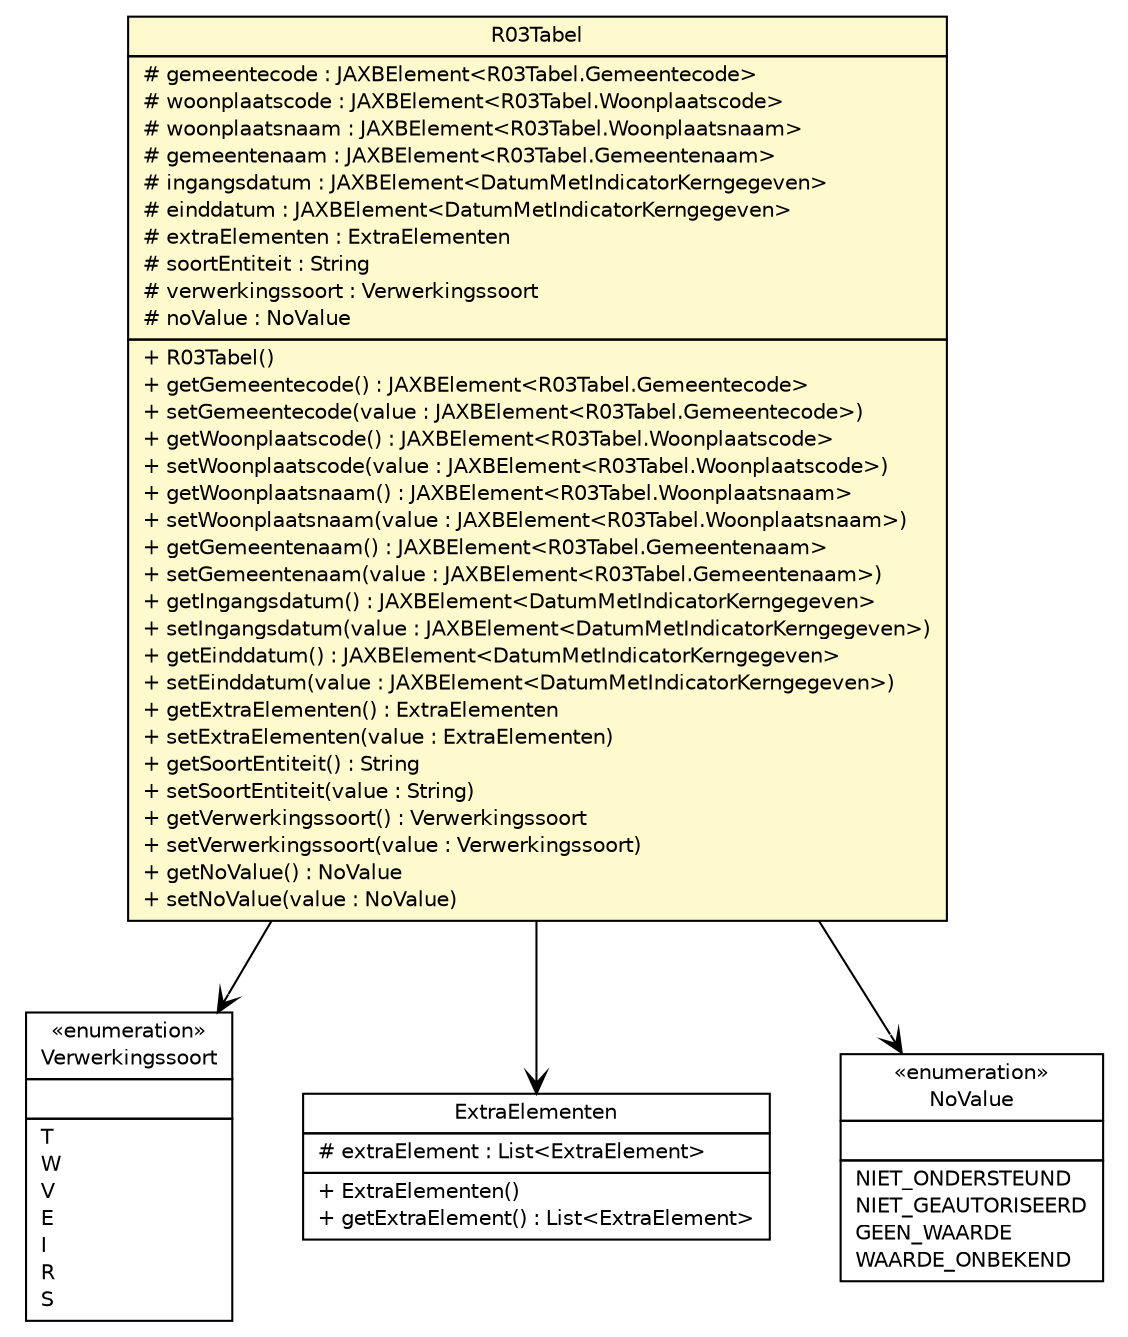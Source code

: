 #!/usr/local/bin/dot
#
# Class diagram 
# Generated by UMLGraph version R5_6-24-gf6e263 (http://www.umlgraph.org/)
#

digraph G {
	edge [fontname="Helvetica",fontsize=10,labelfontname="Helvetica",labelfontsize=10];
	node [fontname="Helvetica",fontsize=10,shape=plaintext];
	nodesep=0.25;
	ranksep=0.5;
	// nl.egem.stuf.sector.bg._0204.R03Tabel
	c179796 [label=<<table title="nl.egem.stuf.sector.bg._0204.R03Tabel" border="0" cellborder="1" cellspacing="0" cellpadding="2" port="p" bgcolor="lemonChiffon" href="./R03Tabel.html">
		<tr><td><table border="0" cellspacing="0" cellpadding="1">
<tr><td align="center" balign="center"> R03Tabel </td></tr>
		</table></td></tr>
		<tr><td><table border="0" cellspacing="0" cellpadding="1">
<tr><td align="left" balign="left"> # gemeentecode : JAXBElement&lt;R03Tabel.Gemeentecode&gt; </td></tr>
<tr><td align="left" balign="left"> # woonplaatscode : JAXBElement&lt;R03Tabel.Woonplaatscode&gt; </td></tr>
<tr><td align="left" balign="left"> # woonplaatsnaam : JAXBElement&lt;R03Tabel.Woonplaatsnaam&gt; </td></tr>
<tr><td align="left" balign="left"> # gemeentenaam : JAXBElement&lt;R03Tabel.Gemeentenaam&gt; </td></tr>
<tr><td align="left" balign="left"> # ingangsdatum : JAXBElement&lt;DatumMetIndicatorKerngegeven&gt; </td></tr>
<tr><td align="left" balign="left"> # einddatum : JAXBElement&lt;DatumMetIndicatorKerngegeven&gt; </td></tr>
<tr><td align="left" balign="left"> # extraElementen : ExtraElementen </td></tr>
<tr><td align="left" balign="left"> # soortEntiteit : String </td></tr>
<tr><td align="left" balign="left"> # verwerkingssoort : Verwerkingssoort </td></tr>
<tr><td align="left" balign="left"> # noValue : NoValue </td></tr>
		</table></td></tr>
		<tr><td><table border="0" cellspacing="0" cellpadding="1">
<tr><td align="left" balign="left"> + R03Tabel() </td></tr>
<tr><td align="left" balign="left"> + getGemeentecode() : JAXBElement&lt;R03Tabel.Gemeentecode&gt; </td></tr>
<tr><td align="left" balign="left"> + setGemeentecode(value : JAXBElement&lt;R03Tabel.Gemeentecode&gt;) </td></tr>
<tr><td align="left" balign="left"> + getWoonplaatscode() : JAXBElement&lt;R03Tabel.Woonplaatscode&gt; </td></tr>
<tr><td align="left" balign="left"> + setWoonplaatscode(value : JAXBElement&lt;R03Tabel.Woonplaatscode&gt;) </td></tr>
<tr><td align="left" balign="left"> + getWoonplaatsnaam() : JAXBElement&lt;R03Tabel.Woonplaatsnaam&gt; </td></tr>
<tr><td align="left" balign="left"> + setWoonplaatsnaam(value : JAXBElement&lt;R03Tabel.Woonplaatsnaam&gt;) </td></tr>
<tr><td align="left" balign="left"> + getGemeentenaam() : JAXBElement&lt;R03Tabel.Gemeentenaam&gt; </td></tr>
<tr><td align="left" balign="left"> + setGemeentenaam(value : JAXBElement&lt;R03Tabel.Gemeentenaam&gt;) </td></tr>
<tr><td align="left" balign="left"> + getIngangsdatum() : JAXBElement&lt;DatumMetIndicatorKerngegeven&gt; </td></tr>
<tr><td align="left" balign="left"> + setIngangsdatum(value : JAXBElement&lt;DatumMetIndicatorKerngegeven&gt;) </td></tr>
<tr><td align="left" balign="left"> + getEinddatum() : JAXBElement&lt;DatumMetIndicatorKerngegeven&gt; </td></tr>
<tr><td align="left" balign="left"> + setEinddatum(value : JAXBElement&lt;DatumMetIndicatorKerngegeven&gt;) </td></tr>
<tr><td align="left" balign="left"> + getExtraElementen() : ExtraElementen </td></tr>
<tr><td align="left" balign="left"> + setExtraElementen(value : ExtraElementen) </td></tr>
<tr><td align="left" balign="left"> + getSoortEntiteit() : String </td></tr>
<tr><td align="left" balign="left"> + setSoortEntiteit(value : String) </td></tr>
<tr><td align="left" balign="left"> + getVerwerkingssoort() : Verwerkingssoort </td></tr>
<tr><td align="left" balign="left"> + setVerwerkingssoort(value : Verwerkingssoort) </td></tr>
<tr><td align="left" balign="left"> + getNoValue() : NoValue </td></tr>
<tr><td align="left" balign="left"> + setNoValue(value : NoValue) </td></tr>
		</table></td></tr>
		</table>>, URL="./R03Tabel.html", fontname="Helvetica", fontcolor="black", fontsize=10.0];
	// nl.egem.stuf.stuf0204.Verwerkingssoort
	c180133 [label=<<table title="nl.egem.stuf.stuf0204.Verwerkingssoort" border="0" cellborder="1" cellspacing="0" cellpadding="2" port="p" href="../../../stuf0204/Verwerkingssoort.html">
		<tr><td><table border="0" cellspacing="0" cellpadding="1">
<tr><td align="center" balign="center"> &#171;enumeration&#187; </td></tr>
<tr><td align="center" balign="center"> Verwerkingssoort </td></tr>
		</table></td></tr>
		<tr><td><table border="0" cellspacing="0" cellpadding="1">
<tr><td align="left" balign="left">  </td></tr>
		</table></td></tr>
		<tr><td><table border="0" cellspacing="0" cellpadding="1">
<tr><td align="left" balign="left"> T </td></tr>
<tr><td align="left" balign="left"> W </td></tr>
<tr><td align="left" balign="left"> V </td></tr>
<tr><td align="left" balign="left"> E </td></tr>
<tr><td align="left" balign="left"> I </td></tr>
<tr><td align="left" balign="left"> R </td></tr>
<tr><td align="left" balign="left"> S </td></tr>
		</table></td></tr>
		</table>>, URL="../../../stuf0204/Verwerkingssoort.html", fontname="Helvetica", fontcolor="black", fontsize=10.0];
	// nl.egem.stuf.stuf0204.ExtraElementen
	c180136 [label=<<table title="nl.egem.stuf.stuf0204.ExtraElementen" border="0" cellborder="1" cellspacing="0" cellpadding="2" port="p" href="../../../stuf0204/ExtraElementen.html">
		<tr><td><table border="0" cellspacing="0" cellpadding="1">
<tr><td align="center" balign="center"> ExtraElementen </td></tr>
		</table></td></tr>
		<tr><td><table border="0" cellspacing="0" cellpadding="1">
<tr><td align="left" balign="left"> # extraElement : List&lt;ExtraElement&gt; </td></tr>
		</table></td></tr>
		<tr><td><table border="0" cellspacing="0" cellpadding="1">
<tr><td align="left" balign="left"> + ExtraElementen() </td></tr>
<tr><td align="left" balign="left"> + getExtraElement() : List&lt;ExtraElement&gt; </td></tr>
		</table></td></tr>
		</table>>, URL="../../../stuf0204/ExtraElementen.html", fontname="Helvetica", fontcolor="black", fontsize=10.0];
	// nl.egem.stuf.stuf0204.NoValue
	c180143 [label=<<table title="nl.egem.stuf.stuf0204.NoValue" border="0" cellborder="1" cellspacing="0" cellpadding="2" port="p" href="../../../stuf0204/NoValue.html">
		<tr><td><table border="0" cellspacing="0" cellpadding="1">
<tr><td align="center" balign="center"> &#171;enumeration&#187; </td></tr>
<tr><td align="center" balign="center"> NoValue </td></tr>
		</table></td></tr>
		<tr><td><table border="0" cellspacing="0" cellpadding="1">
<tr><td align="left" balign="left">  </td></tr>
		</table></td></tr>
		<tr><td><table border="0" cellspacing="0" cellpadding="1">
<tr><td align="left" balign="left"> NIET_ONDERSTEUND </td></tr>
<tr><td align="left" balign="left"> NIET_GEAUTORISEERD </td></tr>
<tr><td align="left" balign="left"> GEEN_WAARDE </td></tr>
<tr><td align="left" balign="left"> WAARDE_ONBEKEND </td></tr>
		</table></td></tr>
		</table>>, URL="../../../stuf0204/NoValue.html", fontname="Helvetica", fontcolor="black", fontsize=10.0];
	// nl.egem.stuf.sector.bg._0204.R03Tabel NAVASSOC nl.egem.stuf.stuf0204.ExtraElementen
	c179796:p -> c180136:p [taillabel="", label="", headlabel="", fontname="Helvetica", fontcolor="black", fontsize=10.0, color="black", arrowhead=open];
	// nl.egem.stuf.sector.bg._0204.R03Tabel NAVASSOC nl.egem.stuf.stuf0204.Verwerkingssoort
	c179796:p -> c180133:p [taillabel="", label="", headlabel="", fontname="Helvetica", fontcolor="black", fontsize=10.0, color="black", arrowhead=open];
	// nl.egem.stuf.sector.bg._0204.R03Tabel NAVASSOC nl.egem.stuf.stuf0204.NoValue
	c179796:p -> c180143:p [taillabel="", label="", headlabel="", fontname="Helvetica", fontcolor="black", fontsize=10.0, color="black", arrowhead=open];
}

